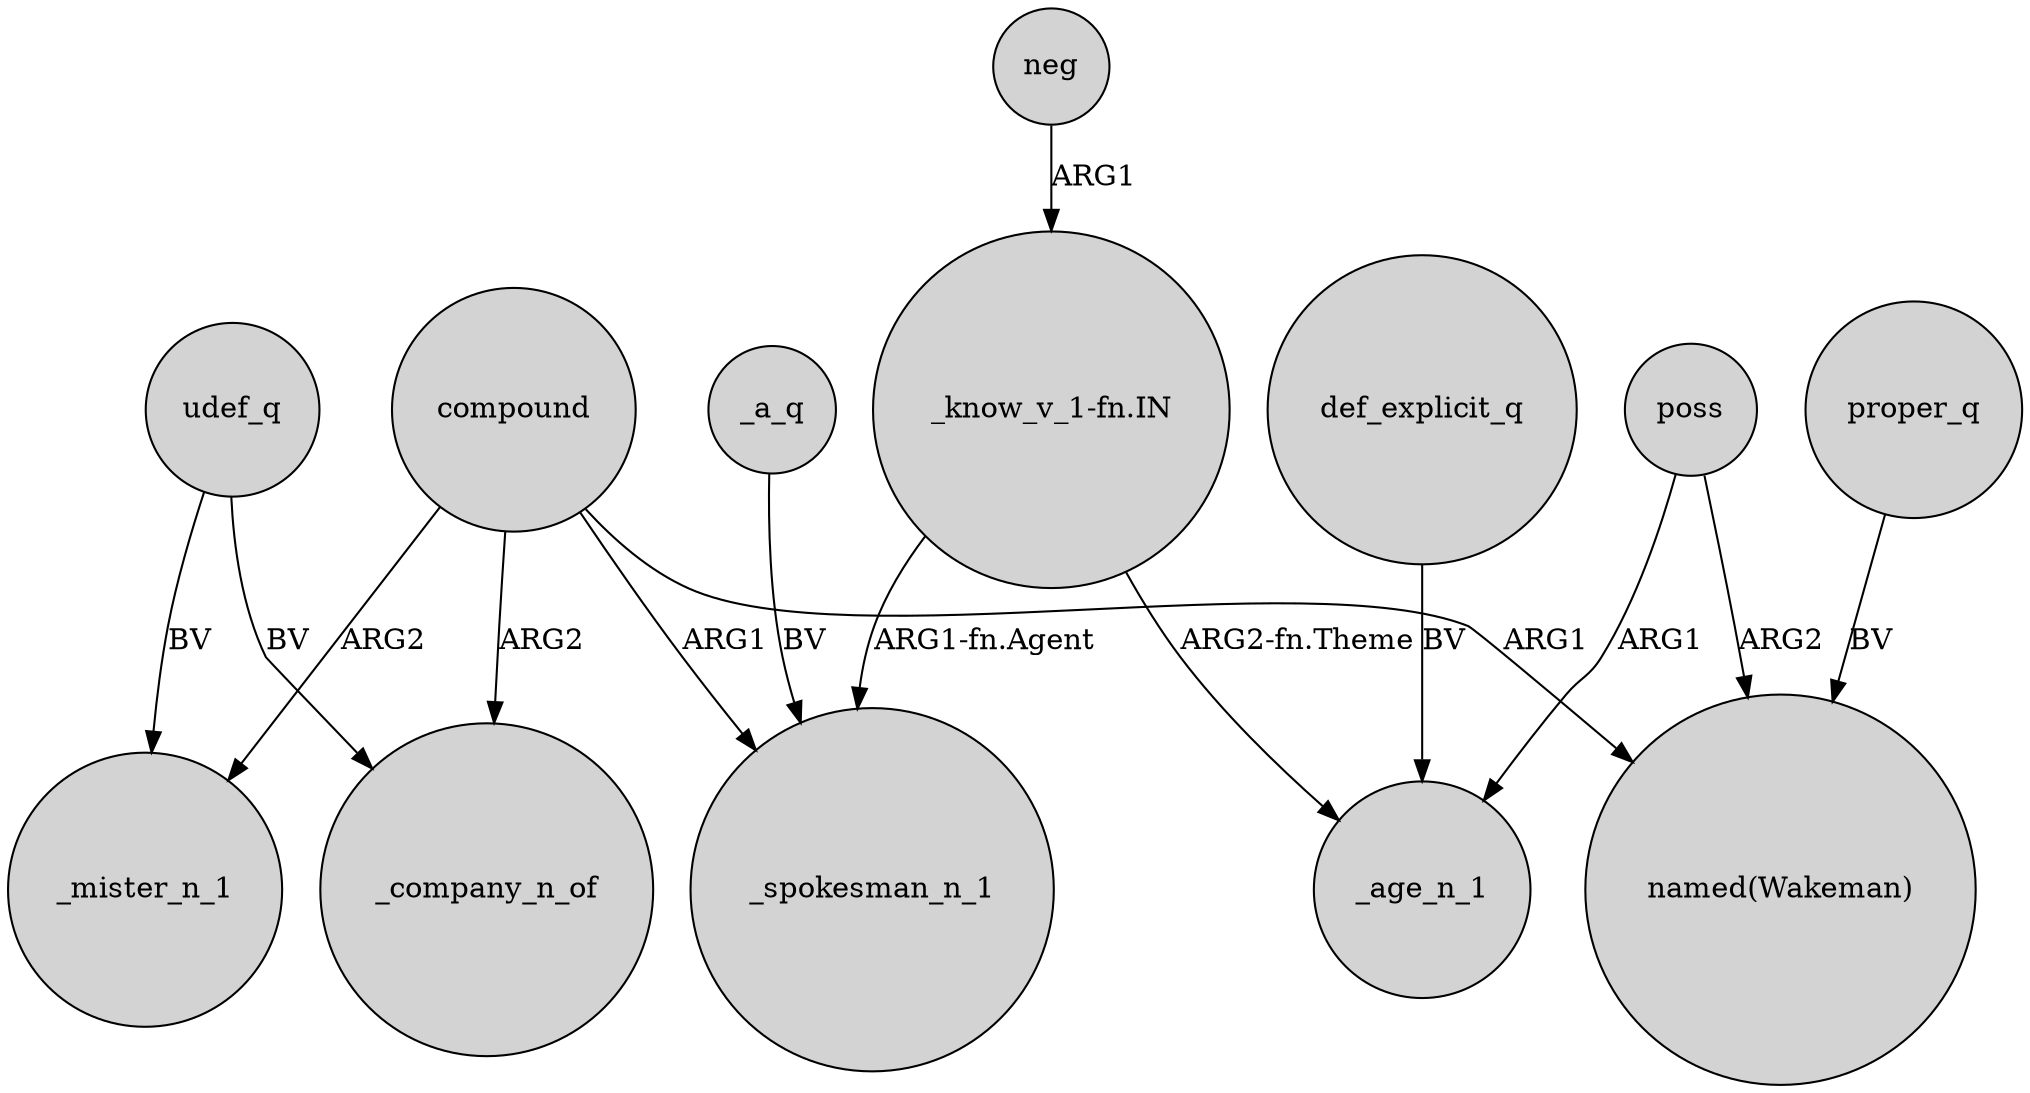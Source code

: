 digraph {
	node [shape=circle style=filled]
	udef_q -> _mister_n_1 [label=BV]
	compound -> _spokesman_n_1 [label=ARG1]
	proper_q -> "named(Wakeman)" [label=BV]
	poss -> "named(Wakeman)" [label=ARG2]
	compound -> "named(Wakeman)" [label=ARG1]
	neg -> "_know_v_1-fn.IN" [label=ARG1]
	compound -> _company_n_of [label=ARG2]
	_a_q -> _spokesman_n_1 [label=BV]
	poss -> _age_n_1 [label=ARG1]
	udef_q -> _company_n_of [label=BV]
	"_know_v_1-fn.IN" -> _age_n_1 [label="ARG2-fn.Theme"]
	compound -> _mister_n_1 [label=ARG2]
	"_know_v_1-fn.IN" -> _spokesman_n_1 [label="ARG1-fn.Agent"]
	def_explicit_q -> _age_n_1 [label=BV]
}
